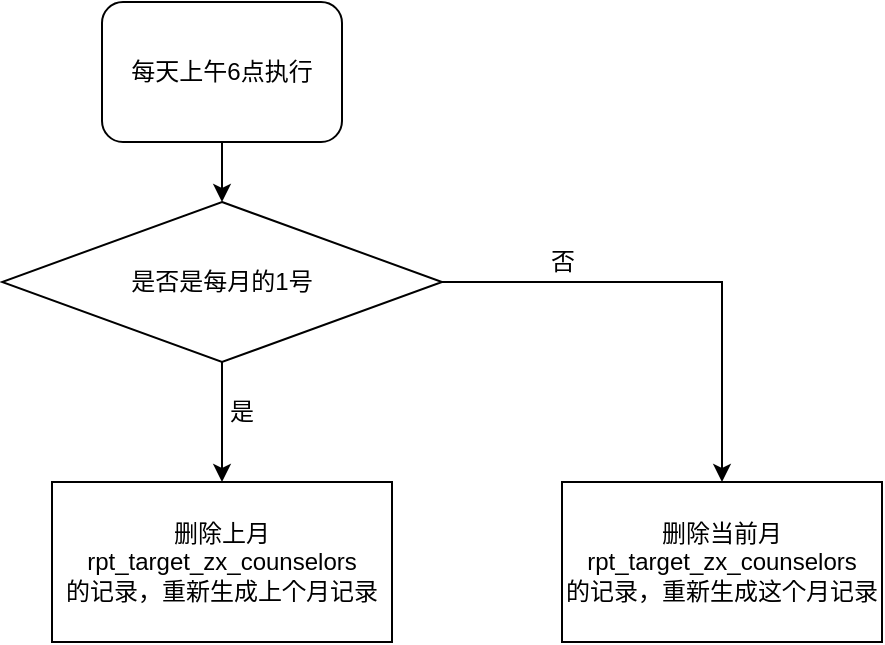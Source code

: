 <mxfile version="18.0.0" type="github">
  <diagram id="E5w15fLGFdyEd21M_DHC" name="Page-1">
    <mxGraphModel dx="903" dy="476" grid="1" gridSize="10" guides="1" tooltips="1" connect="1" arrows="1" fold="1" page="1" pageScale="1" pageWidth="827" pageHeight="1169" math="0" shadow="0">
      <root>
        <mxCell id="0" />
        <mxCell id="1" parent="0" />
        <mxCell id="KzOrCSgJsxUHCnoUjlhp-8" style="edgeStyle=none;rounded=0;orthogonalLoop=1;jettySize=auto;html=1;exitX=0.5;exitY=1;exitDx=0;exitDy=0;entryX=0.5;entryY=0;entryDx=0;entryDy=0;" edge="1" parent="1" source="KzOrCSgJsxUHCnoUjlhp-1" target="KzOrCSgJsxUHCnoUjlhp-2">
          <mxGeometry relative="1" as="geometry" />
        </mxCell>
        <mxCell id="KzOrCSgJsxUHCnoUjlhp-1" value="每天上午6点执行" style="rounded=1;whiteSpace=wrap;html=1;" vertex="1" parent="1">
          <mxGeometry x="230" y="40" width="120" height="70" as="geometry" />
        </mxCell>
        <mxCell id="KzOrCSgJsxUHCnoUjlhp-9" style="edgeStyle=none;rounded=0;orthogonalLoop=1;jettySize=auto;html=1;exitX=0.5;exitY=1;exitDx=0;exitDy=0;entryX=0.5;entryY=0;entryDx=0;entryDy=0;" edge="1" parent="1" source="KzOrCSgJsxUHCnoUjlhp-2" target="KzOrCSgJsxUHCnoUjlhp-6">
          <mxGeometry relative="1" as="geometry" />
        </mxCell>
        <mxCell id="KzOrCSgJsxUHCnoUjlhp-12" style="edgeStyle=orthogonalEdgeStyle;rounded=0;orthogonalLoop=1;jettySize=auto;html=1;exitX=1;exitY=0.5;exitDx=0;exitDy=0;entryX=0.5;entryY=0;entryDx=0;entryDy=0;" edge="1" parent="1" source="KzOrCSgJsxUHCnoUjlhp-2" target="KzOrCSgJsxUHCnoUjlhp-10">
          <mxGeometry relative="1" as="geometry" />
        </mxCell>
        <mxCell id="KzOrCSgJsxUHCnoUjlhp-2" value="是否是每月的1号" style="rhombus;whiteSpace=wrap;html=1;" vertex="1" parent="1">
          <mxGeometry x="180" y="140" width="220" height="80" as="geometry" />
        </mxCell>
        <mxCell id="KzOrCSgJsxUHCnoUjlhp-6" value="删除上月rpt_target_zx_counselors&lt;br&gt;的记录，重新生成上个月记录" style="rounded=0;whiteSpace=wrap;html=1;" vertex="1" parent="1">
          <mxGeometry x="205" y="280" width="170" height="80" as="geometry" />
        </mxCell>
        <mxCell id="KzOrCSgJsxUHCnoUjlhp-10" value="&lt;span style=&quot;&quot;&gt;删除当前月rpt_target_zx_counselors&lt;/span&gt;&lt;br style=&quot;&quot;&gt;&lt;span style=&quot;&quot;&gt;的记录，重新生成这个月记录&lt;/span&gt;" style="rounded=0;whiteSpace=wrap;html=1;" vertex="1" parent="1">
          <mxGeometry x="460" y="280" width="160" height="80" as="geometry" />
        </mxCell>
        <mxCell id="KzOrCSgJsxUHCnoUjlhp-15" value="是" style="text;html=1;strokeColor=none;fillColor=none;align=center;verticalAlign=middle;whiteSpace=wrap;rounded=0;" vertex="1" parent="1">
          <mxGeometry x="270" y="230" width="60" height="30" as="geometry" />
        </mxCell>
        <mxCell id="KzOrCSgJsxUHCnoUjlhp-16" value="否&lt;br&gt;" style="text;html=1;align=center;verticalAlign=middle;resizable=0;points=[];autosize=1;strokeColor=none;fillColor=none;" vertex="1" parent="1">
          <mxGeometry x="445" y="160" width="30" height="20" as="geometry" />
        </mxCell>
      </root>
    </mxGraphModel>
  </diagram>
</mxfile>
